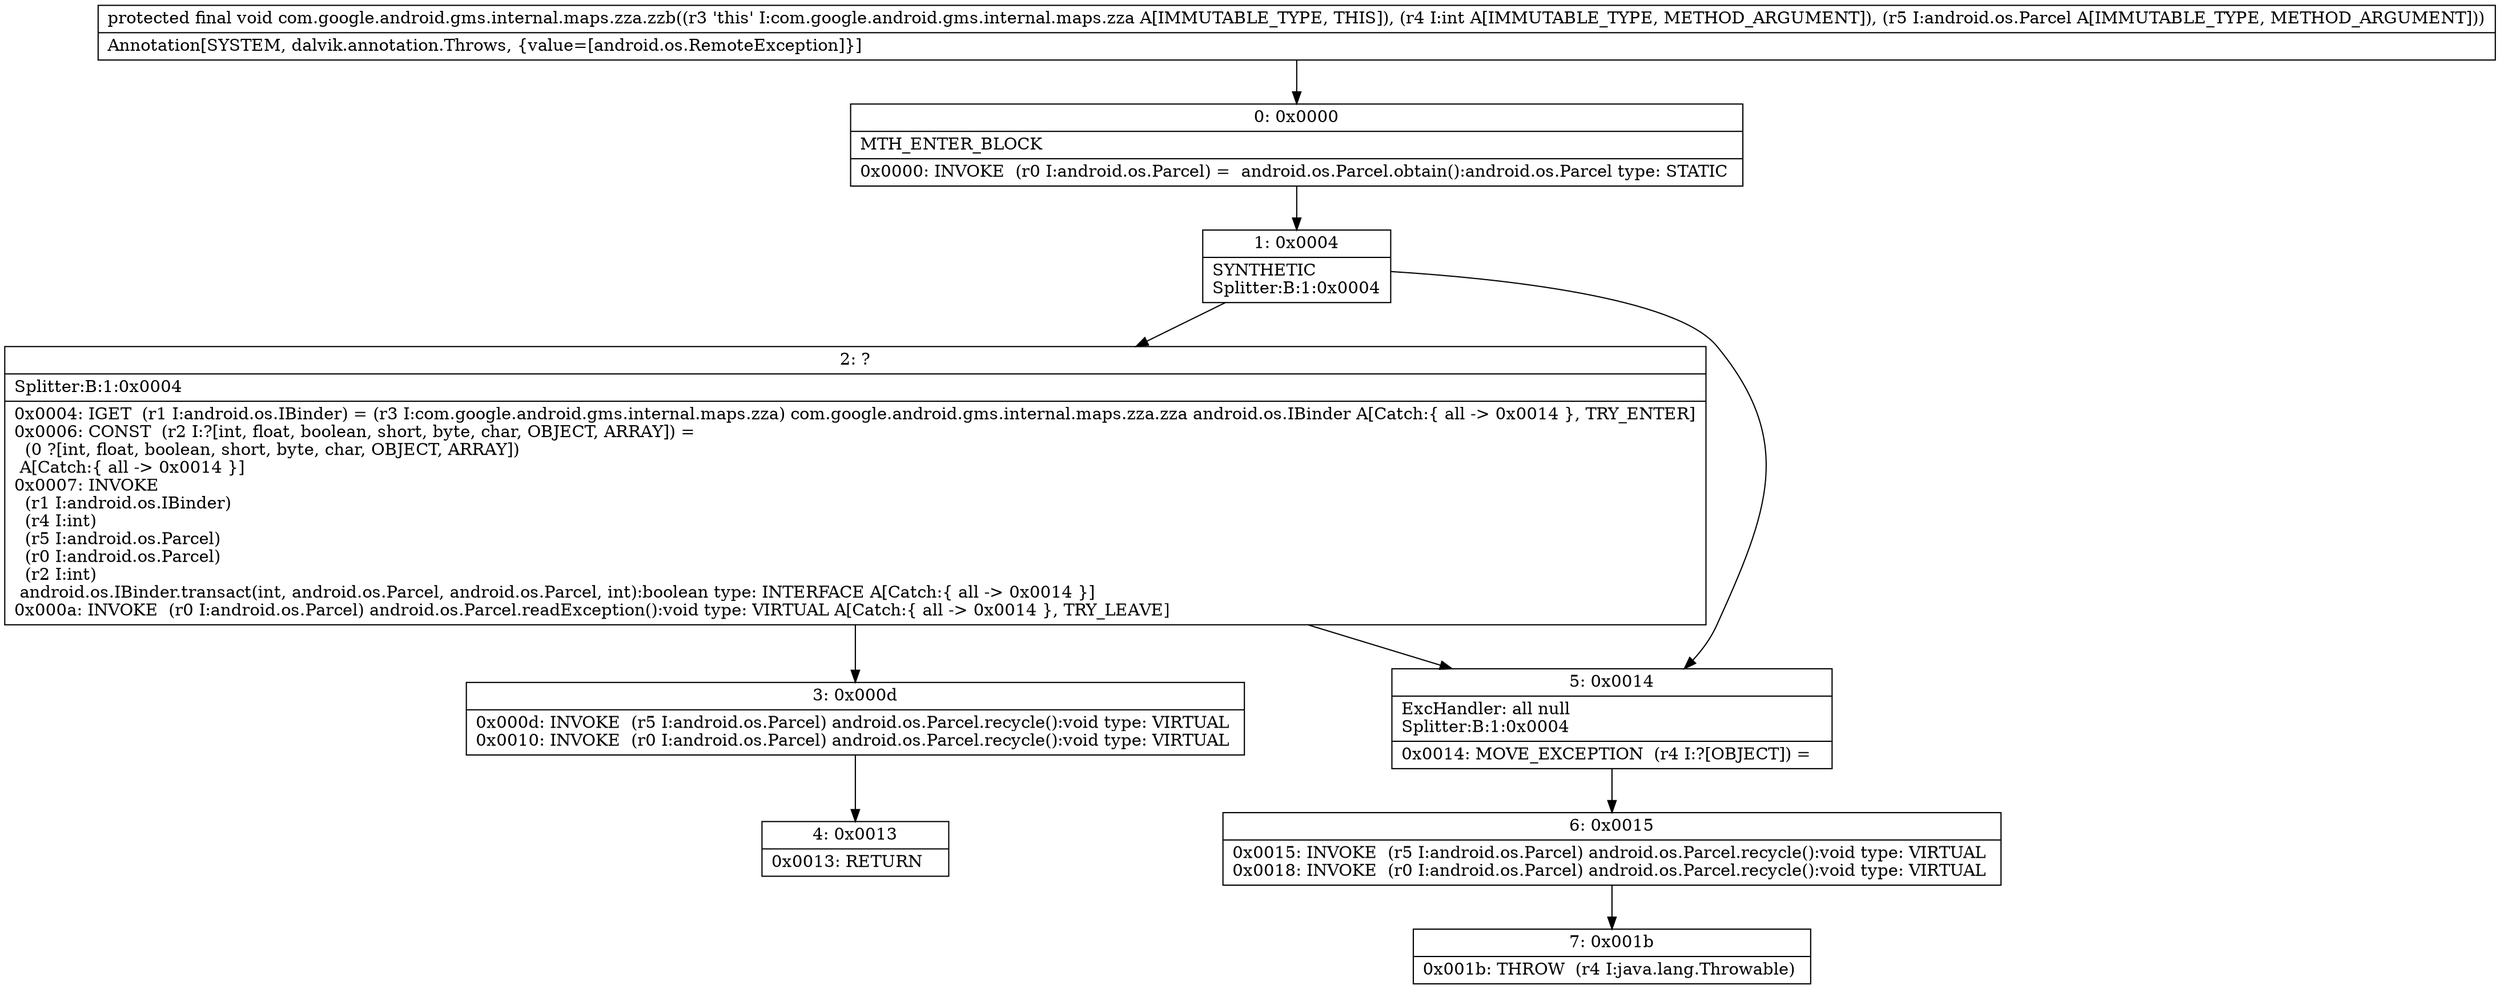 digraph "CFG forcom.google.android.gms.internal.maps.zza.zzb(ILandroid\/os\/Parcel;)V" {
Node_0 [shape=record,label="{0\:\ 0x0000|MTH_ENTER_BLOCK\l|0x0000: INVOKE  (r0 I:android.os.Parcel) =  android.os.Parcel.obtain():android.os.Parcel type: STATIC \l}"];
Node_1 [shape=record,label="{1\:\ 0x0004|SYNTHETIC\lSplitter:B:1:0x0004\l}"];
Node_2 [shape=record,label="{2\:\ ?|Splitter:B:1:0x0004\l|0x0004: IGET  (r1 I:android.os.IBinder) = (r3 I:com.google.android.gms.internal.maps.zza) com.google.android.gms.internal.maps.zza.zza android.os.IBinder A[Catch:\{ all \-\> 0x0014 \}, TRY_ENTER]\l0x0006: CONST  (r2 I:?[int, float, boolean, short, byte, char, OBJECT, ARRAY]) = \l  (0 ?[int, float, boolean, short, byte, char, OBJECT, ARRAY])\l A[Catch:\{ all \-\> 0x0014 \}]\l0x0007: INVOKE  \l  (r1 I:android.os.IBinder)\l  (r4 I:int)\l  (r5 I:android.os.Parcel)\l  (r0 I:android.os.Parcel)\l  (r2 I:int)\l android.os.IBinder.transact(int, android.os.Parcel, android.os.Parcel, int):boolean type: INTERFACE A[Catch:\{ all \-\> 0x0014 \}]\l0x000a: INVOKE  (r0 I:android.os.Parcel) android.os.Parcel.readException():void type: VIRTUAL A[Catch:\{ all \-\> 0x0014 \}, TRY_LEAVE]\l}"];
Node_3 [shape=record,label="{3\:\ 0x000d|0x000d: INVOKE  (r5 I:android.os.Parcel) android.os.Parcel.recycle():void type: VIRTUAL \l0x0010: INVOKE  (r0 I:android.os.Parcel) android.os.Parcel.recycle():void type: VIRTUAL \l}"];
Node_4 [shape=record,label="{4\:\ 0x0013|0x0013: RETURN   \l}"];
Node_5 [shape=record,label="{5\:\ 0x0014|ExcHandler: all null\lSplitter:B:1:0x0004\l|0x0014: MOVE_EXCEPTION  (r4 I:?[OBJECT]) =  \l}"];
Node_6 [shape=record,label="{6\:\ 0x0015|0x0015: INVOKE  (r5 I:android.os.Parcel) android.os.Parcel.recycle():void type: VIRTUAL \l0x0018: INVOKE  (r0 I:android.os.Parcel) android.os.Parcel.recycle():void type: VIRTUAL \l}"];
Node_7 [shape=record,label="{7\:\ 0x001b|0x001b: THROW  (r4 I:java.lang.Throwable) \l}"];
MethodNode[shape=record,label="{protected final void com.google.android.gms.internal.maps.zza.zzb((r3 'this' I:com.google.android.gms.internal.maps.zza A[IMMUTABLE_TYPE, THIS]), (r4 I:int A[IMMUTABLE_TYPE, METHOD_ARGUMENT]), (r5 I:android.os.Parcel A[IMMUTABLE_TYPE, METHOD_ARGUMENT]))  | Annotation[SYSTEM, dalvik.annotation.Throws, \{value=[android.os.RemoteException]\}]\l}"];
MethodNode -> Node_0;
Node_0 -> Node_1;
Node_1 -> Node_2;
Node_1 -> Node_5;
Node_2 -> Node_3;
Node_2 -> Node_5;
Node_3 -> Node_4;
Node_5 -> Node_6;
Node_6 -> Node_7;
}

